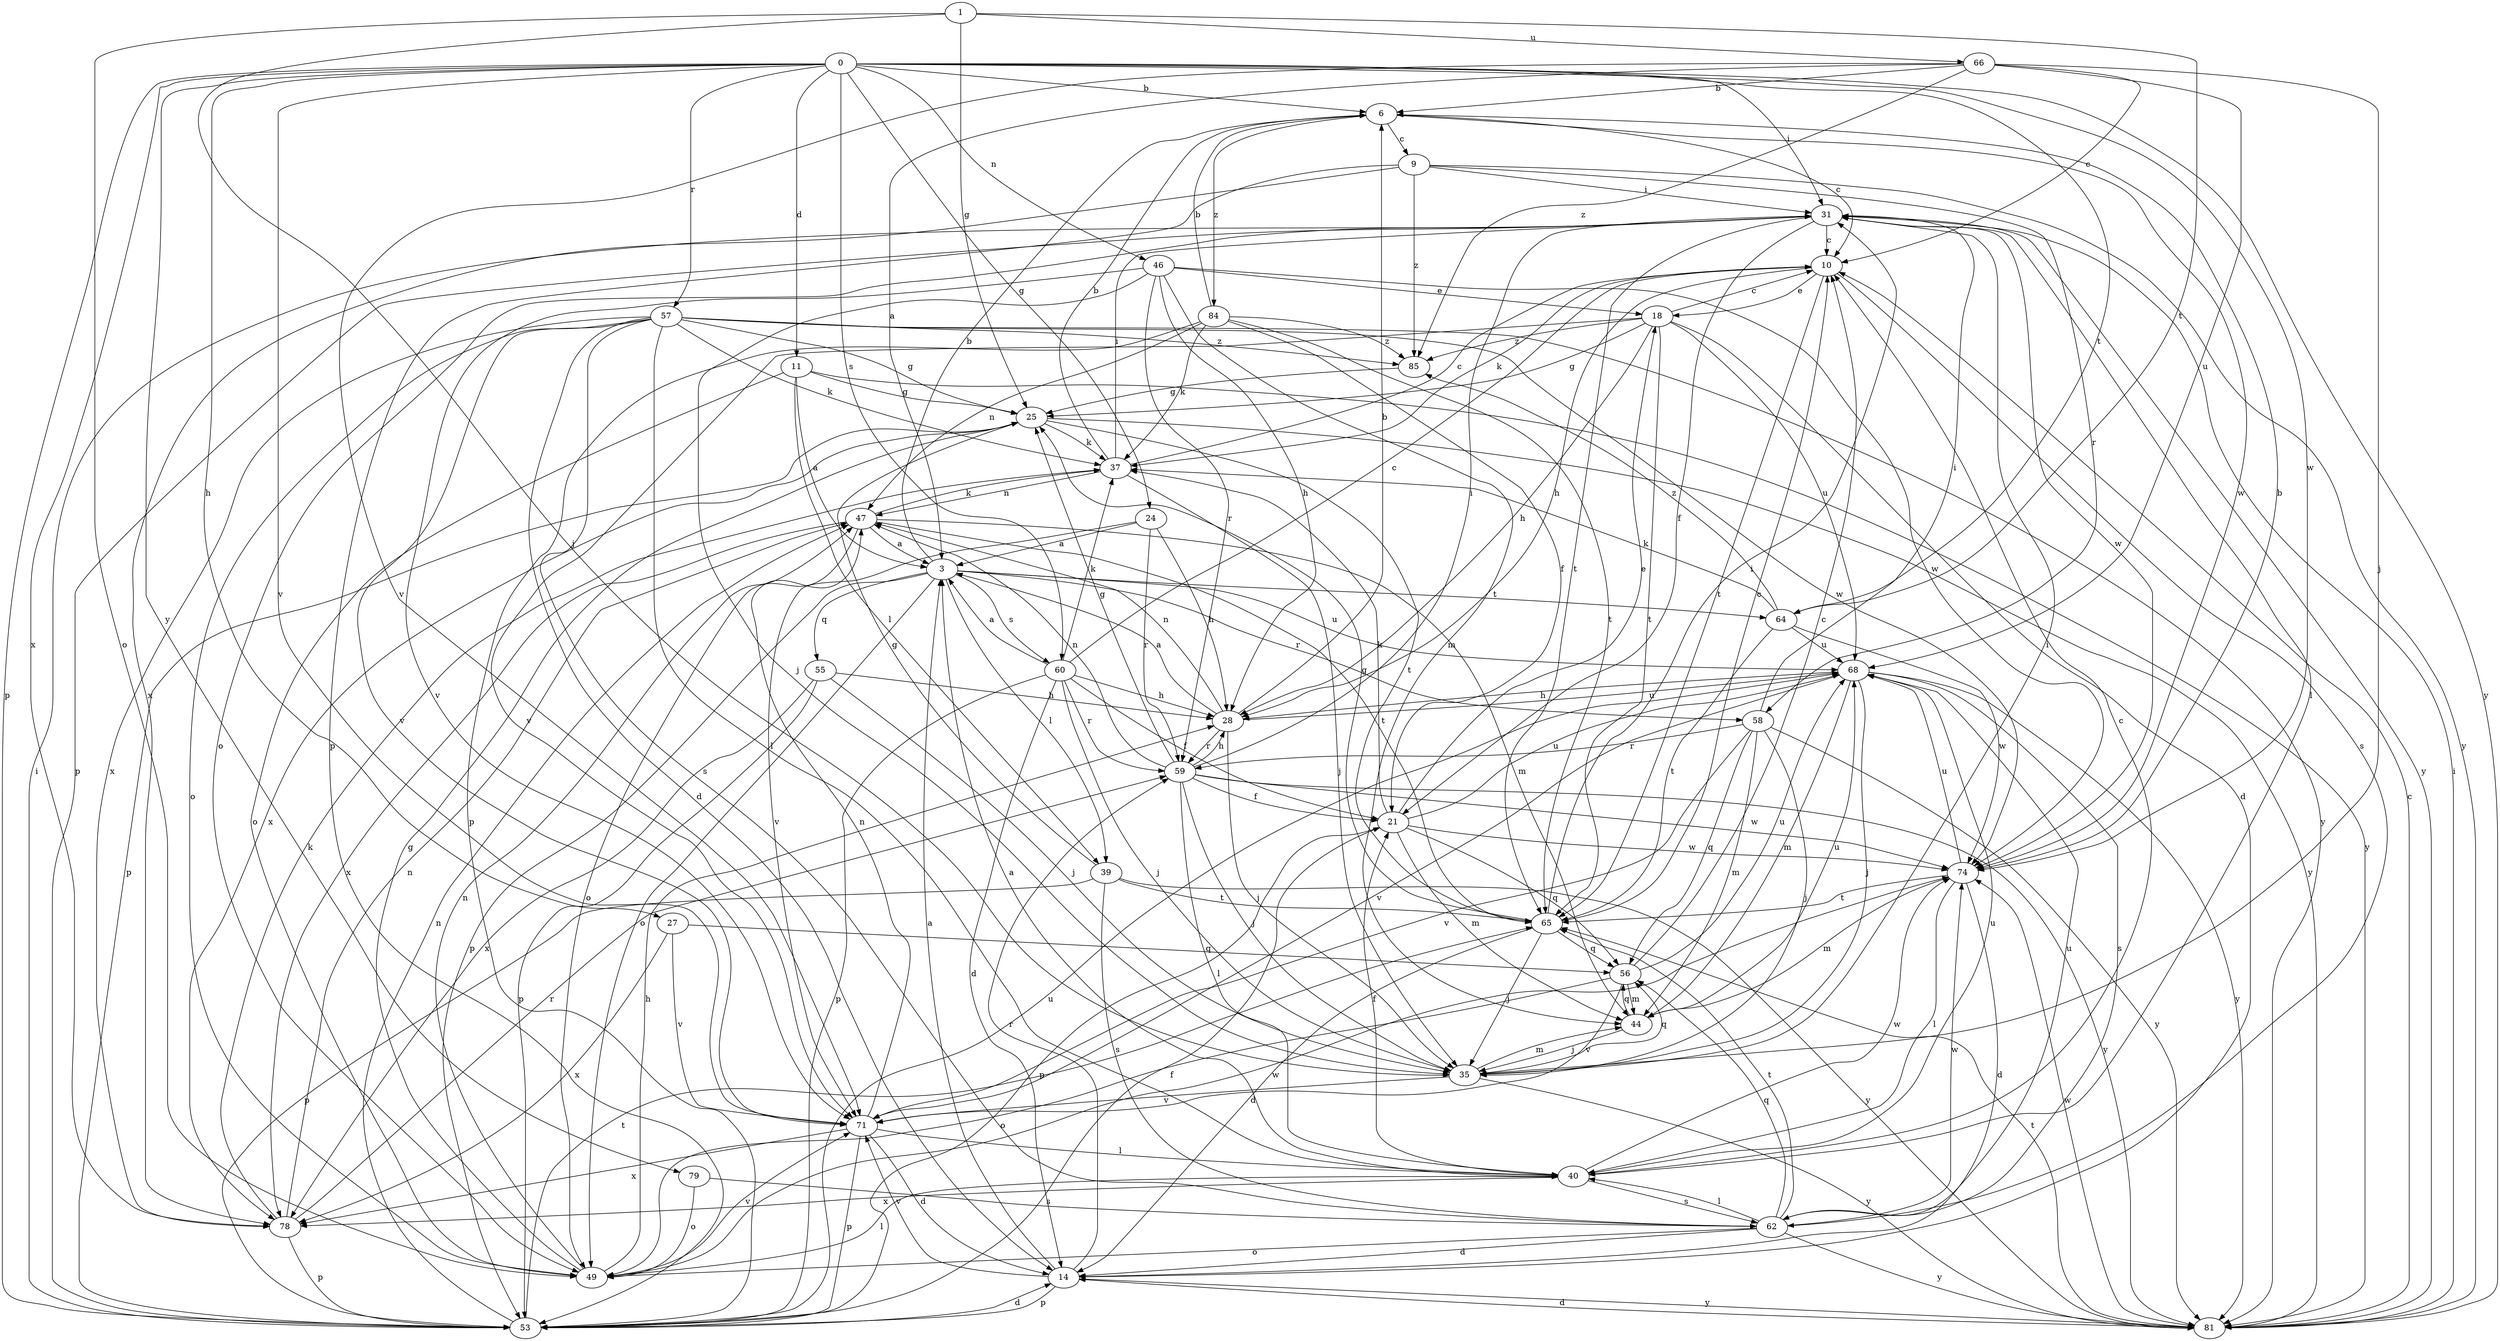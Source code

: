 strict digraph  {
0;
1;
3;
6;
9;
10;
11;
14;
18;
21;
24;
25;
27;
28;
31;
35;
37;
39;
40;
44;
46;
47;
49;
53;
55;
56;
57;
58;
59;
60;
62;
64;
65;
66;
68;
71;
74;
78;
79;
81;
84;
85;
0 -> 6  [label=b];
0 -> 11  [label=d];
0 -> 24  [label=g];
0 -> 27  [label=h];
0 -> 31  [label=i];
0 -> 46  [label=n];
0 -> 53  [label=p];
0 -> 57  [label=r];
0 -> 60  [label=s];
0 -> 64  [label=t];
0 -> 71  [label=v];
0 -> 74  [label=w];
0 -> 78  [label=x];
0 -> 79  [label=y];
0 -> 81  [label=y];
1 -> 25  [label=g];
1 -> 35  [label=j];
1 -> 49  [label=o];
1 -> 64  [label=t];
1 -> 66  [label=u];
3 -> 6  [label=b];
3 -> 39  [label=l];
3 -> 49  [label=o];
3 -> 53  [label=p];
3 -> 55  [label=q];
3 -> 58  [label=r];
3 -> 60  [label=s];
3 -> 64  [label=t];
3 -> 68  [label=u];
6 -> 9  [label=c];
6 -> 10  [label=c];
6 -> 74  [label=w];
6 -> 84  [label=z];
9 -> 31  [label=i];
9 -> 53  [label=p];
9 -> 58  [label=r];
9 -> 78  [label=x];
9 -> 81  [label=y];
9 -> 85  [label=z];
10 -> 18  [label=e];
10 -> 28  [label=h];
10 -> 37  [label=k];
10 -> 62  [label=s];
10 -> 65  [label=t];
11 -> 3  [label=a];
11 -> 25  [label=g];
11 -> 39  [label=l];
11 -> 49  [label=o];
11 -> 81  [label=y];
14 -> 3  [label=a];
14 -> 53  [label=p];
14 -> 59  [label=r];
14 -> 71  [label=v];
14 -> 81  [label=y];
18 -> 10  [label=c];
18 -> 14  [label=d];
18 -> 25  [label=g];
18 -> 28  [label=h];
18 -> 65  [label=t];
18 -> 68  [label=u];
18 -> 71  [label=v];
18 -> 85  [label=z];
21 -> 18  [label=e];
21 -> 37  [label=k];
21 -> 44  [label=m];
21 -> 53  [label=p];
21 -> 56  [label=q];
21 -> 68  [label=u];
21 -> 74  [label=w];
24 -> 3  [label=a];
24 -> 28  [label=h];
24 -> 59  [label=r];
24 -> 71  [label=v];
25 -> 37  [label=k];
25 -> 53  [label=p];
25 -> 65  [label=t];
25 -> 78  [label=x];
25 -> 81  [label=y];
27 -> 56  [label=q];
27 -> 71  [label=v];
27 -> 78  [label=x];
28 -> 3  [label=a];
28 -> 6  [label=b];
28 -> 35  [label=j];
28 -> 47  [label=n];
28 -> 59  [label=r];
28 -> 68  [label=u];
31 -> 10  [label=c];
31 -> 21  [label=f];
31 -> 40  [label=l];
31 -> 49  [label=o];
31 -> 53  [label=p];
31 -> 65  [label=t];
31 -> 74  [label=w];
31 -> 81  [label=y];
35 -> 31  [label=i];
35 -> 44  [label=m];
35 -> 56  [label=q];
35 -> 71  [label=v];
35 -> 81  [label=y];
37 -> 6  [label=b];
37 -> 10  [label=c];
37 -> 31  [label=i];
37 -> 35  [label=j];
37 -> 47  [label=n];
39 -> 25  [label=g];
39 -> 53  [label=p];
39 -> 62  [label=s];
39 -> 65  [label=t];
39 -> 81  [label=y];
40 -> 3  [label=a];
40 -> 10  [label=c];
40 -> 21  [label=f];
40 -> 62  [label=s];
40 -> 68  [label=u];
40 -> 74  [label=w];
40 -> 78  [label=x];
44 -> 35  [label=j];
44 -> 56  [label=q];
44 -> 68  [label=u];
46 -> 18  [label=e];
46 -> 28  [label=h];
46 -> 35  [label=j];
46 -> 44  [label=m];
46 -> 59  [label=r];
46 -> 71  [label=v];
46 -> 74  [label=w];
47 -> 3  [label=a];
47 -> 37  [label=k];
47 -> 44  [label=m];
47 -> 49  [label=o];
47 -> 65  [label=t];
47 -> 78  [label=x];
49 -> 25  [label=g];
49 -> 28  [label=h];
49 -> 40  [label=l];
49 -> 47  [label=n];
49 -> 71  [label=v];
49 -> 74  [label=w];
53 -> 14  [label=d];
53 -> 21  [label=f];
53 -> 31  [label=i];
53 -> 47  [label=n];
53 -> 65  [label=t];
53 -> 68  [label=u];
55 -> 28  [label=h];
55 -> 35  [label=j];
55 -> 53  [label=p];
55 -> 78  [label=x];
56 -> 10  [label=c];
56 -> 44  [label=m];
56 -> 49  [label=o];
56 -> 68  [label=u];
56 -> 71  [label=v];
57 -> 14  [label=d];
57 -> 25  [label=g];
57 -> 37  [label=k];
57 -> 40  [label=l];
57 -> 49  [label=o];
57 -> 62  [label=s];
57 -> 71  [label=v];
57 -> 74  [label=w];
57 -> 78  [label=x];
57 -> 81  [label=y];
57 -> 85  [label=z];
58 -> 31  [label=i];
58 -> 35  [label=j];
58 -> 44  [label=m];
58 -> 56  [label=q];
58 -> 59  [label=r];
58 -> 71  [label=v];
58 -> 81  [label=y];
59 -> 21  [label=f];
59 -> 25  [label=g];
59 -> 28  [label=h];
59 -> 31  [label=i];
59 -> 35  [label=j];
59 -> 40  [label=l];
59 -> 47  [label=n];
59 -> 74  [label=w];
59 -> 81  [label=y];
60 -> 3  [label=a];
60 -> 10  [label=c];
60 -> 14  [label=d];
60 -> 21  [label=f];
60 -> 28  [label=h];
60 -> 35  [label=j];
60 -> 37  [label=k];
60 -> 53  [label=p];
60 -> 59  [label=r];
62 -> 14  [label=d];
62 -> 40  [label=l];
62 -> 49  [label=o];
62 -> 56  [label=q];
62 -> 65  [label=t];
62 -> 68  [label=u];
62 -> 74  [label=w];
62 -> 81  [label=y];
64 -> 37  [label=k];
64 -> 65  [label=t];
64 -> 68  [label=u];
64 -> 74  [label=w];
64 -> 85  [label=z];
65 -> 10  [label=c];
65 -> 14  [label=d];
65 -> 25  [label=g];
65 -> 31  [label=i];
65 -> 35  [label=j];
65 -> 56  [label=q];
66 -> 3  [label=a];
66 -> 6  [label=b];
66 -> 10  [label=c];
66 -> 35  [label=j];
66 -> 68  [label=u];
66 -> 71  [label=v];
66 -> 85  [label=z];
68 -> 28  [label=h];
68 -> 35  [label=j];
68 -> 44  [label=m];
68 -> 62  [label=s];
68 -> 71  [label=v];
68 -> 81  [label=y];
71 -> 14  [label=d];
71 -> 40  [label=l];
71 -> 47  [label=n];
71 -> 53  [label=p];
71 -> 78  [label=x];
74 -> 6  [label=b];
74 -> 14  [label=d];
74 -> 40  [label=l];
74 -> 44  [label=m];
74 -> 65  [label=t];
74 -> 68  [label=u];
78 -> 37  [label=k];
78 -> 47  [label=n];
78 -> 53  [label=p];
78 -> 59  [label=r];
79 -> 49  [label=o];
79 -> 62  [label=s];
81 -> 10  [label=c];
81 -> 14  [label=d];
81 -> 31  [label=i];
81 -> 65  [label=t];
81 -> 74  [label=w];
84 -> 6  [label=b];
84 -> 21  [label=f];
84 -> 37  [label=k];
84 -> 47  [label=n];
84 -> 53  [label=p];
84 -> 65  [label=t];
84 -> 85  [label=z];
85 -> 25  [label=g];
}
